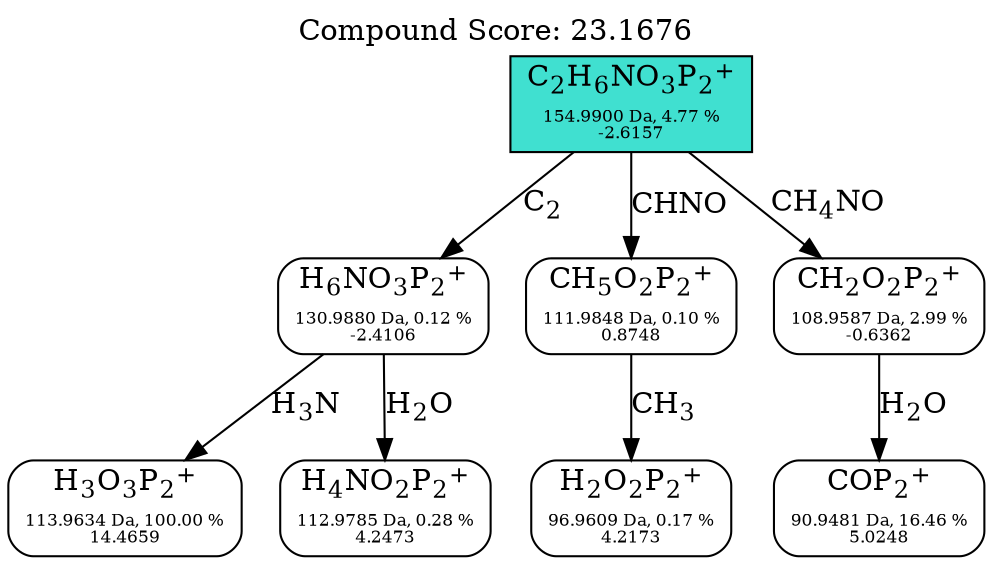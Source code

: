 strict digraph {
	node [shape=rect,style=rounded];
	labelloc="t";
	label="Compound Score: 23.1676";
	C2H7NO3P2 [ fillcolor="#40e0d0" style=filled label=<C<SUB>2</SUB>H<SUB>6</SUB>NO<SUB>3</SUB>P<SUB>2</SUB><SUP>+</SUP><FONT POINT-SIZE="8"><BR /> <BR />154.9900 Da, 4.77 %<BR />-2.6157</FONT>>];
	H7NO3P2 [label=<H<SUB>6</SUB>NO<SUB>3</SUB>P<SUB>2</SUB><SUP>+</SUP><FONT POINT-SIZE="8"><BR /> <BR />130.9880 Da, 0.12 %<BR />-2.4106</FONT>>];
	H4O3P2 [label=<H<SUB>3</SUB>O<SUB>3</SUB>P<SUB>2</SUB><SUP>+</SUP><FONT POINT-SIZE="8"><BR /> <BR />113.9634 Da, 100.00 %<BR />14.4659</FONT>>];
	H5NO2P2 [label=<H<SUB>4</SUB>NO<SUB>2</SUB>P<SUB>2</SUB><SUP>+</SUP><FONT POINT-SIZE="8"><BR /> <BR />112.9785 Da, 0.28 %<BR />4.2473</FONT>>];
	CH6O2P2 [label=<CH<SUB>5</SUB>O<SUB>2</SUB>P<SUB>2</SUB><SUP>+</SUP><FONT POINT-SIZE="8"><BR /> <BR />111.9848 Da, 0.10 %<BR />0.8748</FONT>>];
	CH3O2P2 [label=<CH<SUB>2</SUB>O<SUB>2</SUB>P<SUB>2</SUB><SUP>+</SUP><FONT POINT-SIZE="8"><BR /> <BR />108.9587 Da, 2.99 %<BR />-0.6362</FONT>>];
	H3O2P2 [label=<H<SUB>2</SUB>O<SUB>2</SUB>P<SUB>2</SUB><SUP>+</SUP><FONT POINT-SIZE="8"><BR /> <BR />96.9609 Da, 0.17 %<BR />4.2173</FONT>>];
	CHOP2 [label=<COP<SUB>2</SUB><SUP>+</SUP><FONT POINT-SIZE="8"><BR /> <BR />90.9481 Da, 16.46 %<BR />5.0248</FONT>>];

	C2H7NO3P2 -> H7NO3P2 [label=<C<SUB>2</SUB>>];
	H7NO3P2 -> H4O3P2 [label=<H<SUB>3</SUB>N>];
	H7NO3P2 -> H5NO2P2 [label=<H<SUB>2</SUB>O>];
	C2H7NO3P2 -> CH6O2P2 [label=<CHNO>];
	C2H7NO3P2 -> CH3O2P2 [label=<CH<SUB>4</SUB>NO>];
	CH6O2P2 -> H3O2P2 [label=<CH<SUB>3</SUB>>];
	CH3O2P2 -> CHOP2 [label=<H<SUB>2</SUB>O>];
}